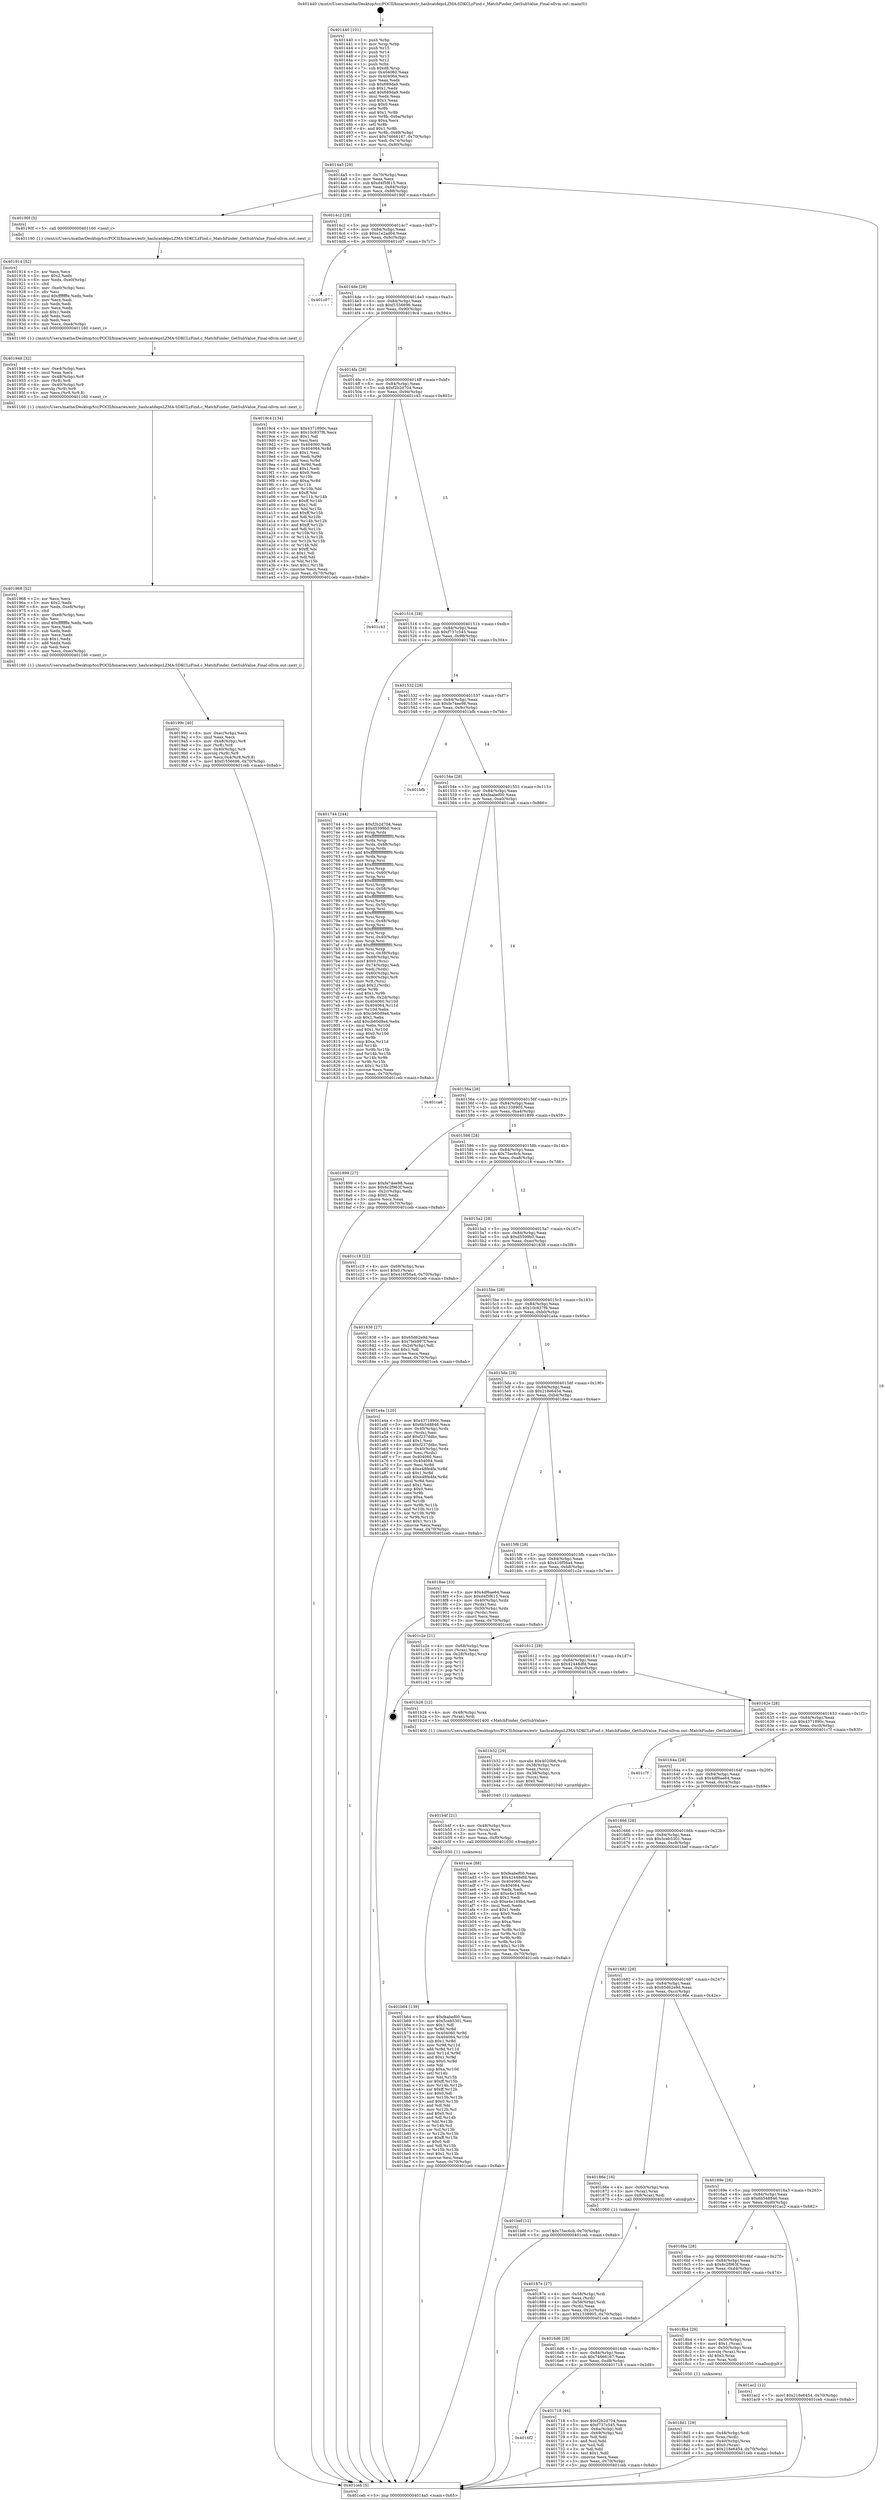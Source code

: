 digraph "0x401440" {
  label = "0x401440 (/mnt/c/Users/mathe/Desktop/tcc/POCII/binaries/extr_hashcatdepsLZMA-SDKCLzFind.c_MatchFinder_GetSubValue_Final-ollvm.out::main(0))"
  labelloc = "t"
  node[shape=record]

  Entry [label="",width=0.3,height=0.3,shape=circle,fillcolor=black,style=filled]
  "0x4014a5" [label="{
     0x4014a5 [29]\l
     | [instrs]\l
     &nbsp;&nbsp;0x4014a5 \<+3\>: mov -0x70(%rbp),%eax\l
     &nbsp;&nbsp;0x4014a8 \<+2\>: mov %eax,%ecx\l
     &nbsp;&nbsp;0x4014aa \<+6\>: sub $0xd4f5f615,%ecx\l
     &nbsp;&nbsp;0x4014b0 \<+6\>: mov %eax,-0x84(%rbp)\l
     &nbsp;&nbsp;0x4014b6 \<+6\>: mov %ecx,-0x88(%rbp)\l
     &nbsp;&nbsp;0x4014bc \<+6\>: je 000000000040190f \<main+0x4cf\>\l
  }"]
  "0x40190f" [label="{
     0x40190f [5]\l
     | [instrs]\l
     &nbsp;&nbsp;0x40190f \<+5\>: call 0000000000401160 \<next_i\>\l
     | [calls]\l
     &nbsp;&nbsp;0x401160 \{1\} (/mnt/c/Users/mathe/Desktop/tcc/POCII/binaries/extr_hashcatdepsLZMA-SDKCLzFind.c_MatchFinder_GetSubValue_Final-ollvm.out::next_i)\l
  }"]
  "0x4014c2" [label="{
     0x4014c2 [28]\l
     | [instrs]\l
     &nbsp;&nbsp;0x4014c2 \<+5\>: jmp 00000000004014c7 \<main+0x87\>\l
     &nbsp;&nbsp;0x4014c7 \<+6\>: mov -0x84(%rbp),%eax\l
     &nbsp;&nbsp;0x4014cd \<+5\>: sub $0xe1e2ad04,%eax\l
     &nbsp;&nbsp;0x4014d2 \<+6\>: mov %eax,-0x8c(%rbp)\l
     &nbsp;&nbsp;0x4014d8 \<+6\>: je 0000000000401c07 \<main+0x7c7\>\l
  }"]
  Exit [label="",width=0.3,height=0.3,shape=circle,fillcolor=black,style=filled,peripheries=2]
  "0x401c07" [label="{
     0x401c07\l
  }", style=dashed]
  "0x4014de" [label="{
     0x4014de [28]\l
     | [instrs]\l
     &nbsp;&nbsp;0x4014de \<+5\>: jmp 00000000004014e3 \<main+0xa3\>\l
     &nbsp;&nbsp;0x4014e3 \<+6\>: mov -0x84(%rbp),%eax\l
     &nbsp;&nbsp;0x4014e9 \<+5\>: sub $0xf1556696,%eax\l
     &nbsp;&nbsp;0x4014ee \<+6\>: mov %eax,-0x90(%rbp)\l
     &nbsp;&nbsp;0x4014f4 \<+6\>: je 00000000004019c4 \<main+0x584\>\l
  }"]
  "0x401b64" [label="{
     0x401b64 [139]\l
     | [instrs]\l
     &nbsp;&nbsp;0x401b64 \<+5\>: mov $0xfeabef00,%eax\l
     &nbsp;&nbsp;0x401b69 \<+5\>: mov $0x5ceb5301,%esi\l
     &nbsp;&nbsp;0x401b6e \<+2\>: mov $0x1,%dl\l
     &nbsp;&nbsp;0x401b70 \<+3\>: xor %r8d,%r8d\l
     &nbsp;&nbsp;0x401b73 \<+8\>: mov 0x404060,%r9d\l
     &nbsp;&nbsp;0x401b7b \<+8\>: mov 0x404064,%r10d\l
     &nbsp;&nbsp;0x401b83 \<+4\>: sub $0x1,%r8d\l
     &nbsp;&nbsp;0x401b87 \<+3\>: mov %r9d,%r11d\l
     &nbsp;&nbsp;0x401b8a \<+3\>: add %r8d,%r11d\l
     &nbsp;&nbsp;0x401b8d \<+4\>: imul %r11d,%r9d\l
     &nbsp;&nbsp;0x401b91 \<+4\>: and $0x1,%r9d\l
     &nbsp;&nbsp;0x401b95 \<+4\>: cmp $0x0,%r9d\l
     &nbsp;&nbsp;0x401b99 \<+3\>: sete %bl\l
     &nbsp;&nbsp;0x401b9c \<+4\>: cmp $0xa,%r10d\l
     &nbsp;&nbsp;0x401ba0 \<+4\>: setl %r14b\l
     &nbsp;&nbsp;0x401ba4 \<+3\>: mov %bl,%r15b\l
     &nbsp;&nbsp;0x401ba7 \<+4\>: xor $0xff,%r15b\l
     &nbsp;&nbsp;0x401bab \<+3\>: mov %r14b,%r12b\l
     &nbsp;&nbsp;0x401bae \<+4\>: xor $0xff,%r12b\l
     &nbsp;&nbsp;0x401bb2 \<+3\>: xor $0x0,%dl\l
     &nbsp;&nbsp;0x401bb5 \<+3\>: mov %r15b,%r13b\l
     &nbsp;&nbsp;0x401bb8 \<+4\>: and $0x0,%r13b\l
     &nbsp;&nbsp;0x401bbc \<+2\>: and %dl,%bl\l
     &nbsp;&nbsp;0x401bbe \<+3\>: mov %r12b,%cl\l
     &nbsp;&nbsp;0x401bc1 \<+3\>: and $0x0,%cl\l
     &nbsp;&nbsp;0x401bc4 \<+3\>: and %dl,%r14b\l
     &nbsp;&nbsp;0x401bc7 \<+3\>: or %bl,%r13b\l
     &nbsp;&nbsp;0x401bca \<+3\>: or %r14b,%cl\l
     &nbsp;&nbsp;0x401bcd \<+3\>: xor %cl,%r13b\l
     &nbsp;&nbsp;0x401bd0 \<+3\>: or %r12b,%r15b\l
     &nbsp;&nbsp;0x401bd3 \<+4\>: xor $0xff,%r15b\l
     &nbsp;&nbsp;0x401bd7 \<+3\>: or $0x0,%dl\l
     &nbsp;&nbsp;0x401bda \<+3\>: and %dl,%r15b\l
     &nbsp;&nbsp;0x401bdd \<+3\>: or %r15b,%r13b\l
     &nbsp;&nbsp;0x401be0 \<+4\>: test $0x1,%r13b\l
     &nbsp;&nbsp;0x401be4 \<+3\>: cmovne %esi,%eax\l
     &nbsp;&nbsp;0x401be7 \<+3\>: mov %eax,-0x70(%rbp)\l
     &nbsp;&nbsp;0x401bea \<+5\>: jmp 0000000000401ceb \<main+0x8ab\>\l
  }"]
  "0x4019c4" [label="{
     0x4019c4 [134]\l
     | [instrs]\l
     &nbsp;&nbsp;0x4019c4 \<+5\>: mov $0x4371890c,%eax\l
     &nbsp;&nbsp;0x4019c9 \<+5\>: mov $0x10c837f6,%ecx\l
     &nbsp;&nbsp;0x4019ce \<+2\>: mov $0x1,%dl\l
     &nbsp;&nbsp;0x4019d0 \<+2\>: xor %esi,%esi\l
     &nbsp;&nbsp;0x4019d2 \<+7\>: mov 0x404060,%edi\l
     &nbsp;&nbsp;0x4019d9 \<+8\>: mov 0x404064,%r8d\l
     &nbsp;&nbsp;0x4019e1 \<+3\>: sub $0x1,%esi\l
     &nbsp;&nbsp;0x4019e4 \<+3\>: mov %edi,%r9d\l
     &nbsp;&nbsp;0x4019e7 \<+3\>: add %esi,%r9d\l
     &nbsp;&nbsp;0x4019ea \<+4\>: imul %r9d,%edi\l
     &nbsp;&nbsp;0x4019ee \<+3\>: and $0x1,%edi\l
     &nbsp;&nbsp;0x4019f1 \<+3\>: cmp $0x0,%edi\l
     &nbsp;&nbsp;0x4019f4 \<+4\>: sete %r10b\l
     &nbsp;&nbsp;0x4019f8 \<+4\>: cmp $0xa,%r8d\l
     &nbsp;&nbsp;0x4019fc \<+4\>: setl %r11b\l
     &nbsp;&nbsp;0x401a00 \<+3\>: mov %r10b,%bl\l
     &nbsp;&nbsp;0x401a03 \<+3\>: xor $0xff,%bl\l
     &nbsp;&nbsp;0x401a06 \<+3\>: mov %r11b,%r14b\l
     &nbsp;&nbsp;0x401a09 \<+4\>: xor $0xff,%r14b\l
     &nbsp;&nbsp;0x401a0d \<+3\>: xor $0x1,%dl\l
     &nbsp;&nbsp;0x401a10 \<+3\>: mov %bl,%r15b\l
     &nbsp;&nbsp;0x401a13 \<+4\>: and $0xff,%r15b\l
     &nbsp;&nbsp;0x401a17 \<+3\>: and %dl,%r10b\l
     &nbsp;&nbsp;0x401a1a \<+3\>: mov %r14b,%r12b\l
     &nbsp;&nbsp;0x401a1d \<+4\>: and $0xff,%r12b\l
     &nbsp;&nbsp;0x401a21 \<+3\>: and %dl,%r11b\l
     &nbsp;&nbsp;0x401a24 \<+3\>: or %r10b,%r15b\l
     &nbsp;&nbsp;0x401a27 \<+3\>: or %r11b,%r12b\l
     &nbsp;&nbsp;0x401a2a \<+3\>: xor %r12b,%r15b\l
     &nbsp;&nbsp;0x401a2d \<+3\>: or %r14b,%bl\l
     &nbsp;&nbsp;0x401a30 \<+3\>: xor $0xff,%bl\l
     &nbsp;&nbsp;0x401a33 \<+3\>: or $0x1,%dl\l
     &nbsp;&nbsp;0x401a36 \<+2\>: and %dl,%bl\l
     &nbsp;&nbsp;0x401a38 \<+3\>: or %bl,%r15b\l
     &nbsp;&nbsp;0x401a3b \<+4\>: test $0x1,%r15b\l
     &nbsp;&nbsp;0x401a3f \<+3\>: cmovne %ecx,%eax\l
     &nbsp;&nbsp;0x401a42 \<+3\>: mov %eax,-0x70(%rbp)\l
     &nbsp;&nbsp;0x401a45 \<+5\>: jmp 0000000000401ceb \<main+0x8ab\>\l
  }"]
  "0x4014fa" [label="{
     0x4014fa [28]\l
     | [instrs]\l
     &nbsp;&nbsp;0x4014fa \<+5\>: jmp 00000000004014ff \<main+0xbf\>\l
     &nbsp;&nbsp;0x4014ff \<+6\>: mov -0x84(%rbp),%eax\l
     &nbsp;&nbsp;0x401505 \<+5\>: sub $0xf2b2d704,%eax\l
     &nbsp;&nbsp;0x40150a \<+6\>: mov %eax,-0x94(%rbp)\l
     &nbsp;&nbsp;0x401510 \<+6\>: je 0000000000401c43 \<main+0x803\>\l
  }"]
  "0x401b4f" [label="{
     0x401b4f [21]\l
     | [instrs]\l
     &nbsp;&nbsp;0x401b4f \<+4\>: mov -0x48(%rbp),%rcx\l
     &nbsp;&nbsp;0x401b53 \<+3\>: mov (%rcx),%rcx\l
     &nbsp;&nbsp;0x401b56 \<+3\>: mov %rcx,%rdi\l
     &nbsp;&nbsp;0x401b59 \<+6\>: mov %eax,-0xf0(%rbp)\l
     &nbsp;&nbsp;0x401b5f \<+5\>: call 0000000000401030 \<free@plt\>\l
     | [calls]\l
     &nbsp;&nbsp;0x401030 \{1\} (unknown)\l
  }"]
  "0x401c43" [label="{
     0x401c43\l
  }", style=dashed]
  "0x401516" [label="{
     0x401516 [28]\l
     | [instrs]\l
     &nbsp;&nbsp;0x401516 \<+5\>: jmp 000000000040151b \<main+0xdb\>\l
     &nbsp;&nbsp;0x40151b \<+6\>: mov -0x84(%rbp),%eax\l
     &nbsp;&nbsp;0x401521 \<+5\>: sub $0xf737c545,%eax\l
     &nbsp;&nbsp;0x401526 \<+6\>: mov %eax,-0x98(%rbp)\l
     &nbsp;&nbsp;0x40152c \<+6\>: je 0000000000401744 \<main+0x304\>\l
  }"]
  "0x401b32" [label="{
     0x401b32 [29]\l
     | [instrs]\l
     &nbsp;&nbsp;0x401b32 \<+10\>: movabs $0x4020b6,%rdi\l
     &nbsp;&nbsp;0x401b3c \<+4\>: mov -0x38(%rbp),%rcx\l
     &nbsp;&nbsp;0x401b40 \<+2\>: mov %eax,(%rcx)\l
     &nbsp;&nbsp;0x401b42 \<+4\>: mov -0x38(%rbp),%rcx\l
     &nbsp;&nbsp;0x401b46 \<+2\>: mov (%rcx),%esi\l
     &nbsp;&nbsp;0x401b48 \<+2\>: mov $0x0,%al\l
     &nbsp;&nbsp;0x401b4a \<+5\>: call 0000000000401040 \<printf@plt\>\l
     | [calls]\l
     &nbsp;&nbsp;0x401040 \{1\} (unknown)\l
  }"]
  "0x401744" [label="{
     0x401744 [244]\l
     | [instrs]\l
     &nbsp;&nbsp;0x401744 \<+5\>: mov $0xf2b2d704,%eax\l
     &nbsp;&nbsp;0x401749 \<+5\>: mov $0xd5599b0,%ecx\l
     &nbsp;&nbsp;0x40174e \<+3\>: mov %rsp,%rdx\l
     &nbsp;&nbsp;0x401751 \<+4\>: add $0xfffffffffffffff0,%rdx\l
     &nbsp;&nbsp;0x401755 \<+3\>: mov %rdx,%rsp\l
     &nbsp;&nbsp;0x401758 \<+4\>: mov %rdx,-0x68(%rbp)\l
     &nbsp;&nbsp;0x40175c \<+3\>: mov %rsp,%rdx\l
     &nbsp;&nbsp;0x40175f \<+4\>: add $0xfffffffffffffff0,%rdx\l
     &nbsp;&nbsp;0x401763 \<+3\>: mov %rdx,%rsp\l
     &nbsp;&nbsp;0x401766 \<+3\>: mov %rsp,%rsi\l
     &nbsp;&nbsp;0x401769 \<+4\>: add $0xfffffffffffffff0,%rsi\l
     &nbsp;&nbsp;0x40176d \<+3\>: mov %rsi,%rsp\l
     &nbsp;&nbsp;0x401770 \<+4\>: mov %rsi,-0x60(%rbp)\l
     &nbsp;&nbsp;0x401774 \<+3\>: mov %rsp,%rsi\l
     &nbsp;&nbsp;0x401777 \<+4\>: add $0xfffffffffffffff0,%rsi\l
     &nbsp;&nbsp;0x40177b \<+3\>: mov %rsi,%rsp\l
     &nbsp;&nbsp;0x40177e \<+4\>: mov %rsi,-0x58(%rbp)\l
     &nbsp;&nbsp;0x401782 \<+3\>: mov %rsp,%rsi\l
     &nbsp;&nbsp;0x401785 \<+4\>: add $0xfffffffffffffff0,%rsi\l
     &nbsp;&nbsp;0x401789 \<+3\>: mov %rsi,%rsp\l
     &nbsp;&nbsp;0x40178c \<+4\>: mov %rsi,-0x50(%rbp)\l
     &nbsp;&nbsp;0x401790 \<+3\>: mov %rsp,%rsi\l
     &nbsp;&nbsp;0x401793 \<+4\>: add $0xfffffffffffffff0,%rsi\l
     &nbsp;&nbsp;0x401797 \<+3\>: mov %rsi,%rsp\l
     &nbsp;&nbsp;0x40179a \<+4\>: mov %rsi,-0x48(%rbp)\l
     &nbsp;&nbsp;0x40179e \<+3\>: mov %rsp,%rsi\l
     &nbsp;&nbsp;0x4017a1 \<+4\>: add $0xfffffffffffffff0,%rsi\l
     &nbsp;&nbsp;0x4017a5 \<+3\>: mov %rsi,%rsp\l
     &nbsp;&nbsp;0x4017a8 \<+4\>: mov %rsi,-0x40(%rbp)\l
     &nbsp;&nbsp;0x4017ac \<+3\>: mov %rsp,%rsi\l
     &nbsp;&nbsp;0x4017af \<+4\>: add $0xfffffffffffffff0,%rsi\l
     &nbsp;&nbsp;0x4017b3 \<+3\>: mov %rsi,%rsp\l
     &nbsp;&nbsp;0x4017b6 \<+4\>: mov %rsi,-0x38(%rbp)\l
     &nbsp;&nbsp;0x4017ba \<+4\>: mov -0x68(%rbp),%rsi\l
     &nbsp;&nbsp;0x4017be \<+6\>: movl $0x0,(%rsi)\l
     &nbsp;&nbsp;0x4017c4 \<+3\>: mov -0x74(%rbp),%edi\l
     &nbsp;&nbsp;0x4017c7 \<+2\>: mov %edi,(%rdx)\l
     &nbsp;&nbsp;0x4017c9 \<+4\>: mov -0x60(%rbp),%rsi\l
     &nbsp;&nbsp;0x4017cd \<+4\>: mov -0x80(%rbp),%r8\l
     &nbsp;&nbsp;0x4017d1 \<+3\>: mov %r8,(%rsi)\l
     &nbsp;&nbsp;0x4017d4 \<+3\>: cmpl $0x2,(%rdx)\l
     &nbsp;&nbsp;0x4017d7 \<+4\>: setne %r9b\l
     &nbsp;&nbsp;0x4017db \<+4\>: and $0x1,%r9b\l
     &nbsp;&nbsp;0x4017df \<+4\>: mov %r9b,-0x2d(%rbp)\l
     &nbsp;&nbsp;0x4017e3 \<+8\>: mov 0x404060,%r10d\l
     &nbsp;&nbsp;0x4017eb \<+8\>: mov 0x404064,%r11d\l
     &nbsp;&nbsp;0x4017f3 \<+3\>: mov %r10d,%ebx\l
     &nbsp;&nbsp;0x4017f6 \<+6\>: sub $0xcb60d9a4,%ebx\l
     &nbsp;&nbsp;0x4017fc \<+3\>: sub $0x1,%ebx\l
     &nbsp;&nbsp;0x4017ff \<+6\>: add $0xcb60d9a4,%ebx\l
     &nbsp;&nbsp;0x401805 \<+4\>: imul %ebx,%r10d\l
     &nbsp;&nbsp;0x401809 \<+4\>: and $0x1,%r10d\l
     &nbsp;&nbsp;0x40180d \<+4\>: cmp $0x0,%r10d\l
     &nbsp;&nbsp;0x401811 \<+4\>: sete %r9b\l
     &nbsp;&nbsp;0x401815 \<+4\>: cmp $0xa,%r11d\l
     &nbsp;&nbsp;0x401819 \<+4\>: setl %r14b\l
     &nbsp;&nbsp;0x40181d \<+3\>: mov %r9b,%r15b\l
     &nbsp;&nbsp;0x401820 \<+3\>: and %r14b,%r15b\l
     &nbsp;&nbsp;0x401823 \<+3\>: xor %r14b,%r9b\l
     &nbsp;&nbsp;0x401826 \<+3\>: or %r9b,%r15b\l
     &nbsp;&nbsp;0x401829 \<+4\>: test $0x1,%r15b\l
     &nbsp;&nbsp;0x40182d \<+3\>: cmovne %ecx,%eax\l
     &nbsp;&nbsp;0x401830 \<+3\>: mov %eax,-0x70(%rbp)\l
     &nbsp;&nbsp;0x401833 \<+5\>: jmp 0000000000401ceb \<main+0x8ab\>\l
  }"]
  "0x401532" [label="{
     0x401532 [28]\l
     | [instrs]\l
     &nbsp;&nbsp;0x401532 \<+5\>: jmp 0000000000401537 \<main+0xf7\>\l
     &nbsp;&nbsp;0x401537 \<+6\>: mov -0x84(%rbp),%eax\l
     &nbsp;&nbsp;0x40153d \<+5\>: sub $0xfe74ee98,%eax\l
     &nbsp;&nbsp;0x401542 \<+6\>: mov %eax,-0x9c(%rbp)\l
     &nbsp;&nbsp;0x401548 \<+6\>: je 0000000000401bfb \<main+0x7bb\>\l
  }"]
  "0x40199c" [label="{
     0x40199c [40]\l
     | [instrs]\l
     &nbsp;&nbsp;0x40199c \<+6\>: mov -0xec(%rbp),%ecx\l
     &nbsp;&nbsp;0x4019a2 \<+3\>: imul %eax,%ecx\l
     &nbsp;&nbsp;0x4019a5 \<+4\>: mov -0x48(%rbp),%r8\l
     &nbsp;&nbsp;0x4019a9 \<+3\>: mov (%r8),%r8\l
     &nbsp;&nbsp;0x4019ac \<+4\>: mov -0x40(%rbp),%r9\l
     &nbsp;&nbsp;0x4019b0 \<+3\>: movslq (%r9),%r9\l
     &nbsp;&nbsp;0x4019b3 \<+5\>: mov %ecx,0x4(%r8,%r9,8)\l
     &nbsp;&nbsp;0x4019b8 \<+7\>: movl $0xf1556696,-0x70(%rbp)\l
     &nbsp;&nbsp;0x4019bf \<+5\>: jmp 0000000000401ceb \<main+0x8ab\>\l
  }"]
  "0x401bfb" [label="{
     0x401bfb\l
  }", style=dashed]
  "0x40154e" [label="{
     0x40154e [28]\l
     | [instrs]\l
     &nbsp;&nbsp;0x40154e \<+5\>: jmp 0000000000401553 \<main+0x113\>\l
     &nbsp;&nbsp;0x401553 \<+6\>: mov -0x84(%rbp),%eax\l
     &nbsp;&nbsp;0x401559 \<+5\>: sub $0xfeabef00,%eax\l
     &nbsp;&nbsp;0x40155e \<+6\>: mov %eax,-0xa0(%rbp)\l
     &nbsp;&nbsp;0x401564 \<+6\>: je 0000000000401ca6 \<main+0x866\>\l
  }"]
  "0x401968" [label="{
     0x401968 [52]\l
     | [instrs]\l
     &nbsp;&nbsp;0x401968 \<+2\>: xor %ecx,%ecx\l
     &nbsp;&nbsp;0x40196a \<+5\>: mov $0x2,%edx\l
     &nbsp;&nbsp;0x40196f \<+6\>: mov %edx,-0xe8(%rbp)\l
     &nbsp;&nbsp;0x401975 \<+1\>: cltd\l
     &nbsp;&nbsp;0x401976 \<+6\>: mov -0xe8(%rbp),%esi\l
     &nbsp;&nbsp;0x40197c \<+2\>: idiv %esi\l
     &nbsp;&nbsp;0x40197e \<+6\>: imul $0xfffffffe,%edx,%edx\l
     &nbsp;&nbsp;0x401984 \<+2\>: mov %ecx,%edi\l
     &nbsp;&nbsp;0x401986 \<+2\>: sub %edx,%edi\l
     &nbsp;&nbsp;0x401988 \<+2\>: mov %ecx,%edx\l
     &nbsp;&nbsp;0x40198a \<+3\>: sub $0x1,%edx\l
     &nbsp;&nbsp;0x40198d \<+2\>: add %edx,%edi\l
     &nbsp;&nbsp;0x40198f \<+2\>: sub %edi,%ecx\l
     &nbsp;&nbsp;0x401991 \<+6\>: mov %ecx,-0xec(%rbp)\l
     &nbsp;&nbsp;0x401997 \<+5\>: call 0000000000401160 \<next_i\>\l
     | [calls]\l
     &nbsp;&nbsp;0x401160 \{1\} (/mnt/c/Users/mathe/Desktop/tcc/POCII/binaries/extr_hashcatdepsLZMA-SDKCLzFind.c_MatchFinder_GetSubValue_Final-ollvm.out::next_i)\l
  }"]
  "0x401ca6" [label="{
     0x401ca6\l
  }", style=dashed]
  "0x40156a" [label="{
     0x40156a [28]\l
     | [instrs]\l
     &nbsp;&nbsp;0x40156a \<+5\>: jmp 000000000040156f \<main+0x12f\>\l
     &nbsp;&nbsp;0x40156f \<+6\>: mov -0x84(%rbp),%eax\l
     &nbsp;&nbsp;0x401575 \<+5\>: sub $0x1338905,%eax\l
     &nbsp;&nbsp;0x40157a \<+6\>: mov %eax,-0xa4(%rbp)\l
     &nbsp;&nbsp;0x401580 \<+6\>: je 0000000000401899 \<main+0x459\>\l
  }"]
  "0x401948" [label="{
     0x401948 [32]\l
     | [instrs]\l
     &nbsp;&nbsp;0x401948 \<+6\>: mov -0xe4(%rbp),%ecx\l
     &nbsp;&nbsp;0x40194e \<+3\>: imul %eax,%ecx\l
     &nbsp;&nbsp;0x401951 \<+4\>: mov -0x48(%rbp),%r8\l
     &nbsp;&nbsp;0x401955 \<+3\>: mov (%r8),%r8\l
     &nbsp;&nbsp;0x401958 \<+4\>: mov -0x40(%rbp),%r9\l
     &nbsp;&nbsp;0x40195c \<+3\>: movslq (%r9),%r9\l
     &nbsp;&nbsp;0x40195f \<+4\>: mov %ecx,(%r8,%r9,8)\l
     &nbsp;&nbsp;0x401963 \<+5\>: call 0000000000401160 \<next_i\>\l
     | [calls]\l
     &nbsp;&nbsp;0x401160 \{1\} (/mnt/c/Users/mathe/Desktop/tcc/POCII/binaries/extr_hashcatdepsLZMA-SDKCLzFind.c_MatchFinder_GetSubValue_Final-ollvm.out::next_i)\l
  }"]
  "0x401899" [label="{
     0x401899 [27]\l
     | [instrs]\l
     &nbsp;&nbsp;0x401899 \<+5\>: mov $0xfe74ee98,%eax\l
     &nbsp;&nbsp;0x40189e \<+5\>: mov $0x6c2f963f,%ecx\l
     &nbsp;&nbsp;0x4018a3 \<+3\>: mov -0x2c(%rbp),%edx\l
     &nbsp;&nbsp;0x4018a6 \<+3\>: cmp $0x0,%edx\l
     &nbsp;&nbsp;0x4018a9 \<+3\>: cmove %ecx,%eax\l
     &nbsp;&nbsp;0x4018ac \<+3\>: mov %eax,-0x70(%rbp)\l
     &nbsp;&nbsp;0x4018af \<+5\>: jmp 0000000000401ceb \<main+0x8ab\>\l
  }"]
  "0x401586" [label="{
     0x401586 [28]\l
     | [instrs]\l
     &nbsp;&nbsp;0x401586 \<+5\>: jmp 000000000040158b \<main+0x14b\>\l
     &nbsp;&nbsp;0x40158b \<+6\>: mov -0x84(%rbp),%eax\l
     &nbsp;&nbsp;0x401591 \<+5\>: sub $0x75ec6cb,%eax\l
     &nbsp;&nbsp;0x401596 \<+6\>: mov %eax,-0xa8(%rbp)\l
     &nbsp;&nbsp;0x40159c \<+6\>: je 0000000000401c18 \<main+0x7d8\>\l
  }"]
  "0x401914" [label="{
     0x401914 [52]\l
     | [instrs]\l
     &nbsp;&nbsp;0x401914 \<+2\>: xor %ecx,%ecx\l
     &nbsp;&nbsp;0x401916 \<+5\>: mov $0x2,%edx\l
     &nbsp;&nbsp;0x40191b \<+6\>: mov %edx,-0xe0(%rbp)\l
     &nbsp;&nbsp;0x401921 \<+1\>: cltd\l
     &nbsp;&nbsp;0x401922 \<+6\>: mov -0xe0(%rbp),%esi\l
     &nbsp;&nbsp;0x401928 \<+2\>: idiv %esi\l
     &nbsp;&nbsp;0x40192a \<+6\>: imul $0xfffffffe,%edx,%edx\l
     &nbsp;&nbsp;0x401930 \<+2\>: mov %ecx,%edi\l
     &nbsp;&nbsp;0x401932 \<+2\>: sub %edx,%edi\l
     &nbsp;&nbsp;0x401934 \<+2\>: mov %ecx,%edx\l
     &nbsp;&nbsp;0x401936 \<+3\>: sub $0x1,%edx\l
     &nbsp;&nbsp;0x401939 \<+2\>: add %edx,%edi\l
     &nbsp;&nbsp;0x40193b \<+2\>: sub %edi,%ecx\l
     &nbsp;&nbsp;0x40193d \<+6\>: mov %ecx,-0xe4(%rbp)\l
     &nbsp;&nbsp;0x401943 \<+5\>: call 0000000000401160 \<next_i\>\l
     | [calls]\l
     &nbsp;&nbsp;0x401160 \{1\} (/mnt/c/Users/mathe/Desktop/tcc/POCII/binaries/extr_hashcatdepsLZMA-SDKCLzFind.c_MatchFinder_GetSubValue_Final-ollvm.out::next_i)\l
  }"]
  "0x401c18" [label="{
     0x401c18 [22]\l
     | [instrs]\l
     &nbsp;&nbsp;0x401c18 \<+4\>: mov -0x68(%rbp),%rax\l
     &nbsp;&nbsp;0x401c1c \<+6\>: movl $0x0,(%rax)\l
     &nbsp;&nbsp;0x401c22 \<+7\>: movl $0x416f56a4,-0x70(%rbp)\l
     &nbsp;&nbsp;0x401c29 \<+5\>: jmp 0000000000401ceb \<main+0x8ab\>\l
  }"]
  "0x4015a2" [label="{
     0x4015a2 [28]\l
     | [instrs]\l
     &nbsp;&nbsp;0x4015a2 \<+5\>: jmp 00000000004015a7 \<main+0x167\>\l
     &nbsp;&nbsp;0x4015a7 \<+6\>: mov -0x84(%rbp),%eax\l
     &nbsp;&nbsp;0x4015ad \<+5\>: sub $0xd5599b0,%eax\l
     &nbsp;&nbsp;0x4015b2 \<+6\>: mov %eax,-0xac(%rbp)\l
     &nbsp;&nbsp;0x4015b8 \<+6\>: je 0000000000401838 \<main+0x3f8\>\l
  }"]
  "0x4018d1" [label="{
     0x4018d1 [29]\l
     | [instrs]\l
     &nbsp;&nbsp;0x4018d1 \<+4\>: mov -0x48(%rbp),%rdi\l
     &nbsp;&nbsp;0x4018d5 \<+3\>: mov %rax,(%rdi)\l
     &nbsp;&nbsp;0x4018d8 \<+4\>: mov -0x40(%rbp),%rax\l
     &nbsp;&nbsp;0x4018dc \<+6\>: movl $0x0,(%rax)\l
     &nbsp;&nbsp;0x4018e2 \<+7\>: movl $0x218e6454,-0x70(%rbp)\l
     &nbsp;&nbsp;0x4018e9 \<+5\>: jmp 0000000000401ceb \<main+0x8ab\>\l
  }"]
  "0x401838" [label="{
     0x401838 [27]\l
     | [instrs]\l
     &nbsp;&nbsp;0x401838 \<+5\>: mov $0x65d62e9d,%eax\l
     &nbsp;&nbsp;0x40183d \<+5\>: mov $0x7feb997f,%ecx\l
     &nbsp;&nbsp;0x401842 \<+3\>: mov -0x2d(%rbp),%dl\l
     &nbsp;&nbsp;0x401845 \<+3\>: test $0x1,%dl\l
     &nbsp;&nbsp;0x401848 \<+3\>: cmovne %ecx,%eax\l
     &nbsp;&nbsp;0x40184b \<+3\>: mov %eax,-0x70(%rbp)\l
     &nbsp;&nbsp;0x40184e \<+5\>: jmp 0000000000401ceb \<main+0x8ab\>\l
  }"]
  "0x4015be" [label="{
     0x4015be [28]\l
     | [instrs]\l
     &nbsp;&nbsp;0x4015be \<+5\>: jmp 00000000004015c3 \<main+0x183\>\l
     &nbsp;&nbsp;0x4015c3 \<+6\>: mov -0x84(%rbp),%eax\l
     &nbsp;&nbsp;0x4015c9 \<+5\>: sub $0x10c837f6,%eax\l
     &nbsp;&nbsp;0x4015ce \<+6\>: mov %eax,-0xb0(%rbp)\l
     &nbsp;&nbsp;0x4015d4 \<+6\>: je 0000000000401a4a \<main+0x60a\>\l
  }"]
  "0x40187e" [label="{
     0x40187e [27]\l
     | [instrs]\l
     &nbsp;&nbsp;0x40187e \<+4\>: mov -0x58(%rbp),%rdi\l
     &nbsp;&nbsp;0x401882 \<+2\>: mov %eax,(%rdi)\l
     &nbsp;&nbsp;0x401884 \<+4\>: mov -0x58(%rbp),%rdi\l
     &nbsp;&nbsp;0x401888 \<+2\>: mov (%rdi),%eax\l
     &nbsp;&nbsp;0x40188a \<+3\>: mov %eax,-0x2c(%rbp)\l
     &nbsp;&nbsp;0x40188d \<+7\>: movl $0x1338905,-0x70(%rbp)\l
     &nbsp;&nbsp;0x401894 \<+5\>: jmp 0000000000401ceb \<main+0x8ab\>\l
  }"]
  "0x401a4a" [label="{
     0x401a4a [120]\l
     | [instrs]\l
     &nbsp;&nbsp;0x401a4a \<+5\>: mov $0x4371890c,%eax\l
     &nbsp;&nbsp;0x401a4f \<+5\>: mov $0x6b548846,%ecx\l
     &nbsp;&nbsp;0x401a54 \<+4\>: mov -0x40(%rbp),%rdx\l
     &nbsp;&nbsp;0x401a58 \<+2\>: mov (%rdx),%esi\l
     &nbsp;&nbsp;0x401a5a \<+6\>: add $0xf237ddbc,%esi\l
     &nbsp;&nbsp;0x401a60 \<+3\>: add $0x1,%esi\l
     &nbsp;&nbsp;0x401a63 \<+6\>: sub $0xf237ddbc,%esi\l
     &nbsp;&nbsp;0x401a69 \<+4\>: mov -0x40(%rbp),%rdx\l
     &nbsp;&nbsp;0x401a6d \<+2\>: mov %esi,(%rdx)\l
     &nbsp;&nbsp;0x401a6f \<+7\>: mov 0x404060,%esi\l
     &nbsp;&nbsp;0x401a76 \<+7\>: mov 0x404064,%edi\l
     &nbsp;&nbsp;0x401a7d \<+3\>: mov %esi,%r8d\l
     &nbsp;&nbsp;0x401a80 \<+7\>: sub $0xe48fe4fa,%r8d\l
     &nbsp;&nbsp;0x401a87 \<+4\>: sub $0x1,%r8d\l
     &nbsp;&nbsp;0x401a8b \<+7\>: add $0xe48fe4fa,%r8d\l
     &nbsp;&nbsp;0x401a92 \<+4\>: imul %r8d,%esi\l
     &nbsp;&nbsp;0x401a96 \<+3\>: and $0x1,%esi\l
     &nbsp;&nbsp;0x401a99 \<+3\>: cmp $0x0,%esi\l
     &nbsp;&nbsp;0x401a9c \<+4\>: sete %r9b\l
     &nbsp;&nbsp;0x401aa0 \<+3\>: cmp $0xa,%edi\l
     &nbsp;&nbsp;0x401aa3 \<+4\>: setl %r10b\l
     &nbsp;&nbsp;0x401aa7 \<+3\>: mov %r9b,%r11b\l
     &nbsp;&nbsp;0x401aaa \<+3\>: and %r10b,%r11b\l
     &nbsp;&nbsp;0x401aad \<+3\>: xor %r10b,%r9b\l
     &nbsp;&nbsp;0x401ab0 \<+3\>: or %r9b,%r11b\l
     &nbsp;&nbsp;0x401ab3 \<+4\>: test $0x1,%r11b\l
     &nbsp;&nbsp;0x401ab7 \<+3\>: cmovne %ecx,%eax\l
     &nbsp;&nbsp;0x401aba \<+3\>: mov %eax,-0x70(%rbp)\l
     &nbsp;&nbsp;0x401abd \<+5\>: jmp 0000000000401ceb \<main+0x8ab\>\l
  }"]
  "0x4015da" [label="{
     0x4015da [28]\l
     | [instrs]\l
     &nbsp;&nbsp;0x4015da \<+5\>: jmp 00000000004015df \<main+0x19f\>\l
     &nbsp;&nbsp;0x4015df \<+6\>: mov -0x84(%rbp),%eax\l
     &nbsp;&nbsp;0x4015e5 \<+5\>: sub $0x218e6454,%eax\l
     &nbsp;&nbsp;0x4015ea \<+6\>: mov %eax,-0xb4(%rbp)\l
     &nbsp;&nbsp;0x4015f0 \<+6\>: je 00000000004018ee \<main+0x4ae\>\l
  }"]
  "0x401440" [label="{
     0x401440 [101]\l
     | [instrs]\l
     &nbsp;&nbsp;0x401440 \<+1\>: push %rbp\l
     &nbsp;&nbsp;0x401441 \<+3\>: mov %rsp,%rbp\l
     &nbsp;&nbsp;0x401444 \<+2\>: push %r15\l
     &nbsp;&nbsp;0x401446 \<+2\>: push %r14\l
     &nbsp;&nbsp;0x401448 \<+2\>: push %r13\l
     &nbsp;&nbsp;0x40144a \<+2\>: push %r12\l
     &nbsp;&nbsp;0x40144c \<+1\>: push %rbx\l
     &nbsp;&nbsp;0x40144d \<+7\>: sub $0xd8,%rsp\l
     &nbsp;&nbsp;0x401454 \<+7\>: mov 0x404060,%eax\l
     &nbsp;&nbsp;0x40145b \<+7\>: mov 0x404064,%ecx\l
     &nbsp;&nbsp;0x401462 \<+2\>: mov %eax,%edx\l
     &nbsp;&nbsp;0x401464 \<+6\>: sub $0x689da9,%edx\l
     &nbsp;&nbsp;0x40146a \<+3\>: sub $0x1,%edx\l
     &nbsp;&nbsp;0x40146d \<+6\>: add $0x689da9,%edx\l
     &nbsp;&nbsp;0x401473 \<+3\>: imul %edx,%eax\l
     &nbsp;&nbsp;0x401476 \<+3\>: and $0x1,%eax\l
     &nbsp;&nbsp;0x401479 \<+3\>: cmp $0x0,%eax\l
     &nbsp;&nbsp;0x40147c \<+4\>: sete %r8b\l
     &nbsp;&nbsp;0x401480 \<+4\>: and $0x1,%r8b\l
     &nbsp;&nbsp;0x401484 \<+4\>: mov %r8b,-0x6a(%rbp)\l
     &nbsp;&nbsp;0x401488 \<+3\>: cmp $0xa,%ecx\l
     &nbsp;&nbsp;0x40148b \<+4\>: setl %r8b\l
     &nbsp;&nbsp;0x40148f \<+4\>: and $0x1,%r8b\l
     &nbsp;&nbsp;0x401493 \<+4\>: mov %r8b,-0x69(%rbp)\l
     &nbsp;&nbsp;0x401497 \<+7\>: movl $0x74666167,-0x70(%rbp)\l
     &nbsp;&nbsp;0x40149e \<+3\>: mov %edi,-0x74(%rbp)\l
     &nbsp;&nbsp;0x4014a1 \<+4\>: mov %rsi,-0x80(%rbp)\l
  }"]
  "0x4018ee" [label="{
     0x4018ee [33]\l
     | [instrs]\l
     &nbsp;&nbsp;0x4018ee \<+5\>: mov $0x4df6ae64,%eax\l
     &nbsp;&nbsp;0x4018f3 \<+5\>: mov $0xd4f5f615,%ecx\l
     &nbsp;&nbsp;0x4018f8 \<+4\>: mov -0x40(%rbp),%rdx\l
     &nbsp;&nbsp;0x4018fc \<+2\>: mov (%rdx),%esi\l
     &nbsp;&nbsp;0x4018fe \<+4\>: mov -0x50(%rbp),%rdx\l
     &nbsp;&nbsp;0x401902 \<+2\>: cmp (%rdx),%esi\l
     &nbsp;&nbsp;0x401904 \<+3\>: cmovl %ecx,%eax\l
     &nbsp;&nbsp;0x401907 \<+3\>: mov %eax,-0x70(%rbp)\l
     &nbsp;&nbsp;0x40190a \<+5\>: jmp 0000000000401ceb \<main+0x8ab\>\l
  }"]
  "0x4015f6" [label="{
     0x4015f6 [28]\l
     | [instrs]\l
     &nbsp;&nbsp;0x4015f6 \<+5\>: jmp 00000000004015fb \<main+0x1bb\>\l
     &nbsp;&nbsp;0x4015fb \<+6\>: mov -0x84(%rbp),%eax\l
     &nbsp;&nbsp;0x401601 \<+5\>: sub $0x416f56a4,%eax\l
     &nbsp;&nbsp;0x401606 \<+6\>: mov %eax,-0xb8(%rbp)\l
     &nbsp;&nbsp;0x40160c \<+6\>: je 0000000000401c2e \<main+0x7ee\>\l
  }"]
  "0x401ceb" [label="{
     0x401ceb [5]\l
     | [instrs]\l
     &nbsp;&nbsp;0x401ceb \<+5\>: jmp 00000000004014a5 \<main+0x65\>\l
  }"]
  "0x401c2e" [label="{
     0x401c2e [21]\l
     | [instrs]\l
     &nbsp;&nbsp;0x401c2e \<+4\>: mov -0x68(%rbp),%rax\l
     &nbsp;&nbsp;0x401c32 \<+2\>: mov (%rax),%eax\l
     &nbsp;&nbsp;0x401c34 \<+4\>: lea -0x28(%rbp),%rsp\l
     &nbsp;&nbsp;0x401c38 \<+1\>: pop %rbx\l
     &nbsp;&nbsp;0x401c39 \<+2\>: pop %r12\l
     &nbsp;&nbsp;0x401c3b \<+2\>: pop %r13\l
     &nbsp;&nbsp;0x401c3d \<+2\>: pop %r14\l
     &nbsp;&nbsp;0x401c3f \<+2\>: pop %r15\l
     &nbsp;&nbsp;0x401c41 \<+1\>: pop %rbp\l
     &nbsp;&nbsp;0x401c42 \<+1\>: ret\l
  }"]
  "0x401612" [label="{
     0x401612 [28]\l
     | [instrs]\l
     &nbsp;&nbsp;0x401612 \<+5\>: jmp 0000000000401617 \<main+0x1d7\>\l
     &nbsp;&nbsp;0x401617 \<+6\>: mov -0x84(%rbp),%eax\l
     &nbsp;&nbsp;0x40161d \<+5\>: sub $0x42448dfd,%eax\l
     &nbsp;&nbsp;0x401622 \<+6\>: mov %eax,-0xbc(%rbp)\l
     &nbsp;&nbsp;0x401628 \<+6\>: je 0000000000401b26 \<main+0x6e6\>\l
  }"]
  "0x4016f2" [label="{
     0x4016f2\l
  }", style=dashed]
  "0x401b26" [label="{
     0x401b26 [12]\l
     | [instrs]\l
     &nbsp;&nbsp;0x401b26 \<+4\>: mov -0x48(%rbp),%rax\l
     &nbsp;&nbsp;0x401b2a \<+3\>: mov (%rax),%rdi\l
     &nbsp;&nbsp;0x401b2d \<+5\>: call 0000000000401400 \<MatchFinder_GetSubValue\>\l
     | [calls]\l
     &nbsp;&nbsp;0x401400 \{1\} (/mnt/c/Users/mathe/Desktop/tcc/POCII/binaries/extr_hashcatdepsLZMA-SDKCLzFind.c_MatchFinder_GetSubValue_Final-ollvm.out::MatchFinder_GetSubValue)\l
  }"]
  "0x40162e" [label="{
     0x40162e [28]\l
     | [instrs]\l
     &nbsp;&nbsp;0x40162e \<+5\>: jmp 0000000000401633 \<main+0x1f3\>\l
     &nbsp;&nbsp;0x401633 \<+6\>: mov -0x84(%rbp),%eax\l
     &nbsp;&nbsp;0x401639 \<+5\>: sub $0x4371890c,%eax\l
     &nbsp;&nbsp;0x40163e \<+6\>: mov %eax,-0xc0(%rbp)\l
     &nbsp;&nbsp;0x401644 \<+6\>: je 0000000000401c7f \<main+0x83f\>\l
  }"]
  "0x401718" [label="{
     0x401718 [44]\l
     | [instrs]\l
     &nbsp;&nbsp;0x401718 \<+5\>: mov $0xf2b2d704,%eax\l
     &nbsp;&nbsp;0x40171d \<+5\>: mov $0xf737c545,%ecx\l
     &nbsp;&nbsp;0x401722 \<+3\>: mov -0x6a(%rbp),%dl\l
     &nbsp;&nbsp;0x401725 \<+4\>: mov -0x69(%rbp),%sil\l
     &nbsp;&nbsp;0x401729 \<+3\>: mov %dl,%dil\l
     &nbsp;&nbsp;0x40172c \<+3\>: and %sil,%dil\l
     &nbsp;&nbsp;0x40172f \<+3\>: xor %sil,%dl\l
     &nbsp;&nbsp;0x401732 \<+3\>: or %dl,%dil\l
     &nbsp;&nbsp;0x401735 \<+4\>: test $0x1,%dil\l
     &nbsp;&nbsp;0x401739 \<+3\>: cmovne %ecx,%eax\l
     &nbsp;&nbsp;0x40173c \<+3\>: mov %eax,-0x70(%rbp)\l
     &nbsp;&nbsp;0x40173f \<+5\>: jmp 0000000000401ceb \<main+0x8ab\>\l
  }"]
  "0x401c7f" [label="{
     0x401c7f\l
  }", style=dashed]
  "0x40164a" [label="{
     0x40164a [28]\l
     | [instrs]\l
     &nbsp;&nbsp;0x40164a \<+5\>: jmp 000000000040164f \<main+0x20f\>\l
     &nbsp;&nbsp;0x40164f \<+6\>: mov -0x84(%rbp),%eax\l
     &nbsp;&nbsp;0x401655 \<+5\>: sub $0x4df6ae64,%eax\l
     &nbsp;&nbsp;0x40165a \<+6\>: mov %eax,-0xc4(%rbp)\l
     &nbsp;&nbsp;0x401660 \<+6\>: je 0000000000401ace \<main+0x68e\>\l
  }"]
  "0x4016d6" [label="{
     0x4016d6 [28]\l
     | [instrs]\l
     &nbsp;&nbsp;0x4016d6 \<+5\>: jmp 00000000004016db \<main+0x29b\>\l
     &nbsp;&nbsp;0x4016db \<+6\>: mov -0x84(%rbp),%eax\l
     &nbsp;&nbsp;0x4016e1 \<+5\>: sub $0x74666167,%eax\l
     &nbsp;&nbsp;0x4016e6 \<+6\>: mov %eax,-0xd8(%rbp)\l
     &nbsp;&nbsp;0x4016ec \<+6\>: je 0000000000401718 \<main+0x2d8\>\l
  }"]
  "0x401ace" [label="{
     0x401ace [88]\l
     | [instrs]\l
     &nbsp;&nbsp;0x401ace \<+5\>: mov $0xfeabef00,%eax\l
     &nbsp;&nbsp;0x401ad3 \<+5\>: mov $0x42448dfd,%ecx\l
     &nbsp;&nbsp;0x401ad8 \<+7\>: mov 0x404060,%edx\l
     &nbsp;&nbsp;0x401adf \<+7\>: mov 0x404064,%esi\l
     &nbsp;&nbsp;0x401ae6 \<+2\>: mov %edx,%edi\l
     &nbsp;&nbsp;0x401ae8 \<+6\>: add $0xe4e149bd,%edi\l
     &nbsp;&nbsp;0x401aee \<+3\>: sub $0x1,%edi\l
     &nbsp;&nbsp;0x401af1 \<+6\>: sub $0xe4e149bd,%edi\l
     &nbsp;&nbsp;0x401af7 \<+3\>: imul %edi,%edx\l
     &nbsp;&nbsp;0x401afa \<+3\>: and $0x1,%edx\l
     &nbsp;&nbsp;0x401afd \<+3\>: cmp $0x0,%edx\l
     &nbsp;&nbsp;0x401b00 \<+4\>: sete %r8b\l
     &nbsp;&nbsp;0x401b04 \<+3\>: cmp $0xa,%esi\l
     &nbsp;&nbsp;0x401b07 \<+4\>: setl %r9b\l
     &nbsp;&nbsp;0x401b0b \<+3\>: mov %r8b,%r10b\l
     &nbsp;&nbsp;0x401b0e \<+3\>: and %r9b,%r10b\l
     &nbsp;&nbsp;0x401b11 \<+3\>: xor %r9b,%r8b\l
     &nbsp;&nbsp;0x401b14 \<+3\>: or %r8b,%r10b\l
     &nbsp;&nbsp;0x401b17 \<+4\>: test $0x1,%r10b\l
     &nbsp;&nbsp;0x401b1b \<+3\>: cmovne %ecx,%eax\l
     &nbsp;&nbsp;0x401b1e \<+3\>: mov %eax,-0x70(%rbp)\l
     &nbsp;&nbsp;0x401b21 \<+5\>: jmp 0000000000401ceb \<main+0x8ab\>\l
  }"]
  "0x401666" [label="{
     0x401666 [28]\l
     | [instrs]\l
     &nbsp;&nbsp;0x401666 \<+5\>: jmp 000000000040166b \<main+0x22b\>\l
     &nbsp;&nbsp;0x40166b \<+6\>: mov -0x84(%rbp),%eax\l
     &nbsp;&nbsp;0x401671 \<+5\>: sub $0x5ceb5301,%eax\l
     &nbsp;&nbsp;0x401676 \<+6\>: mov %eax,-0xc8(%rbp)\l
     &nbsp;&nbsp;0x40167c \<+6\>: je 0000000000401bef \<main+0x7af\>\l
  }"]
  "0x4018b4" [label="{
     0x4018b4 [29]\l
     | [instrs]\l
     &nbsp;&nbsp;0x4018b4 \<+4\>: mov -0x50(%rbp),%rax\l
     &nbsp;&nbsp;0x4018b8 \<+6\>: movl $0x1,(%rax)\l
     &nbsp;&nbsp;0x4018be \<+4\>: mov -0x50(%rbp),%rax\l
     &nbsp;&nbsp;0x4018c2 \<+3\>: movslq (%rax),%rax\l
     &nbsp;&nbsp;0x4018c5 \<+4\>: shl $0x3,%rax\l
     &nbsp;&nbsp;0x4018c9 \<+3\>: mov %rax,%rdi\l
     &nbsp;&nbsp;0x4018cc \<+5\>: call 0000000000401050 \<malloc@plt\>\l
     | [calls]\l
     &nbsp;&nbsp;0x401050 \{1\} (unknown)\l
  }"]
  "0x401bef" [label="{
     0x401bef [12]\l
     | [instrs]\l
     &nbsp;&nbsp;0x401bef \<+7\>: movl $0x75ec6cb,-0x70(%rbp)\l
     &nbsp;&nbsp;0x401bf6 \<+5\>: jmp 0000000000401ceb \<main+0x8ab\>\l
  }"]
  "0x401682" [label="{
     0x401682 [28]\l
     | [instrs]\l
     &nbsp;&nbsp;0x401682 \<+5\>: jmp 0000000000401687 \<main+0x247\>\l
     &nbsp;&nbsp;0x401687 \<+6\>: mov -0x84(%rbp),%eax\l
     &nbsp;&nbsp;0x40168d \<+5\>: sub $0x65d62e9d,%eax\l
     &nbsp;&nbsp;0x401692 \<+6\>: mov %eax,-0xcc(%rbp)\l
     &nbsp;&nbsp;0x401698 \<+6\>: je 000000000040186e \<main+0x42e\>\l
  }"]
  "0x4016ba" [label="{
     0x4016ba [28]\l
     | [instrs]\l
     &nbsp;&nbsp;0x4016ba \<+5\>: jmp 00000000004016bf \<main+0x27f\>\l
     &nbsp;&nbsp;0x4016bf \<+6\>: mov -0x84(%rbp),%eax\l
     &nbsp;&nbsp;0x4016c5 \<+5\>: sub $0x6c2f963f,%eax\l
     &nbsp;&nbsp;0x4016ca \<+6\>: mov %eax,-0xd4(%rbp)\l
     &nbsp;&nbsp;0x4016d0 \<+6\>: je 00000000004018b4 \<main+0x474\>\l
  }"]
  "0x40186e" [label="{
     0x40186e [16]\l
     | [instrs]\l
     &nbsp;&nbsp;0x40186e \<+4\>: mov -0x60(%rbp),%rax\l
     &nbsp;&nbsp;0x401872 \<+3\>: mov (%rax),%rax\l
     &nbsp;&nbsp;0x401875 \<+4\>: mov 0x8(%rax),%rdi\l
     &nbsp;&nbsp;0x401879 \<+5\>: call 0000000000401060 \<atoi@plt\>\l
     | [calls]\l
     &nbsp;&nbsp;0x401060 \{1\} (unknown)\l
  }"]
  "0x40169e" [label="{
     0x40169e [28]\l
     | [instrs]\l
     &nbsp;&nbsp;0x40169e \<+5\>: jmp 00000000004016a3 \<main+0x263\>\l
     &nbsp;&nbsp;0x4016a3 \<+6\>: mov -0x84(%rbp),%eax\l
     &nbsp;&nbsp;0x4016a9 \<+5\>: sub $0x6b548846,%eax\l
     &nbsp;&nbsp;0x4016ae \<+6\>: mov %eax,-0xd0(%rbp)\l
     &nbsp;&nbsp;0x4016b4 \<+6\>: je 0000000000401ac2 \<main+0x682\>\l
  }"]
  "0x401ac2" [label="{
     0x401ac2 [12]\l
     | [instrs]\l
     &nbsp;&nbsp;0x401ac2 \<+7\>: movl $0x218e6454,-0x70(%rbp)\l
     &nbsp;&nbsp;0x401ac9 \<+5\>: jmp 0000000000401ceb \<main+0x8ab\>\l
  }"]
  Entry -> "0x401440" [label=" 1"]
  "0x4014a5" -> "0x40190f" [label=" 1"]
  "0x4014a5" -> "0x4014c2" [label=" 16"]
  "0x401c2e" -> Exit [label=" 1"]
  "0x4014c2" -> "0x401c07" [label=" 0"]
  "0x4014c2" -> "0x4014de" [label=" 16"]
  "0x401c18" -> "0x401ceb" [label=" 1"]
  "0x4014de" -> "0x4019c4" [label=" 1"]
  "0x4014de" -> "0x4014fa" [label=" 15"]
  "0x401bef" -> "0x401ceb" [label=" 1"]
  "0x4014fa" -> "0x401c43" [label=" 0"]
  "0x4014fa" -> "0x401516" [label=" 15"]
  "0x401b64" -> "0x401ceb" [label=" 1"]
  "0x401516" -> "0x401744" [label=" 1"]
  "0x401516" -> "0x401532" [label=" 14"]
  "0x401b4f" -> "0x401b64" [label=" 1"]
  "0x401532" -> "0x401bfb" [label=" 0"]
  "0x401532" -> "0x40154e" [label=" 14"]
  "0x401b32" -> "0x401b4f" [label=" 1"]
  "0x40154e" -> "0x401ca6" [label=" 0"]
  "0x40154e" -> "0x40156a" [label=" 14"]
  "0x401b26" -> "0x401b32" [label=" 1"]
  "0x40156a" -> "0x401899" [label=" 1"]
  "0x40156a" -> "0x401586" [label=" 13"]
  "0x401ace" -> "0x401ceb" [label=" 1"]
  "0x401586" -> "0x401c18" [label=" 1"]
  "0x401586" -> "0x4015a2" [label=" 12"]
  "0x401ac2" -> "0x401ceb" [label=" 1"]
  "0x4015a2" -> "0x401838" [label=" 1"]
  "0x4015a2" -> "0x4015be" [label=" 11"]
  "0x401a4a" -> "0x401ceb" [label=" 1"]
  "0x4015be" -> "0x401a4a" [label=" 1"]
  "0x4015be" -> "0x4015da" [label=" 10"]
  "0x4019c4" -> "0x401ceb" [label=" 1"]
  "0x4015da" -> "0x4018ee" [label=" 2"]
  "0x4015da" -> "0x4015f6" [label=" 8"]
  "0x401968" -> "0x40199c" [label=" 1"]
  "0x4015f6" -> "0x401c2e" [label=" 1"]
  "0x4015f6" -> "0x401612" [label=" 7"]
  "0x401948" -> "0x401968" [label=" 1"]
  "0x401612" -> "0x401b26" [label=" 1"]
  "0x401612" -> "0x40162e" [label=" 6"]
  "0x401914" -> "0x401948" [label=" 1"]
  "0x40162e" -> "0x401c7f" [label=" 0"]
  "0x40162e" -> "0x40164a" [label=" 6"]
  "0x40190f" -> "0x401914" [label=" 1"]
  "0x40164a" -> "0x401ace" [label=" 1"]
  "0x40164a" -> "0x401666" [label=" 5"]
  "0x4018d1" -> "0x401ceb" [label=" 1"]
  "0x401666" -> "0x401bef" [label=" 1"]
  "0x401666" -> "0x401682" [label=" 4"]
  "0x4018b4" -> "0x4018d1" [label=" 1"]
  "0x401682" -> "0x40186e" [label=" 1"]
  "0x401682" -> "0x40169e" [label=" 3"]
  "0x40187e" -> "0x401ceb" [label=" 1"]
  "0x40169e" -> "0x401ac2" [label=" 1"]
  "0x40169e" -> "0x4016ba" [label=" 2"]
  "0x401899" -> "0x401ceb" [label=" 1"]
  "0x4016ba" -> "0x4018b4" [label=" 1"]
  "0x4016ba" -> "0x4016d6" [label=" 1"]
  "0x4018ee" -> "0x401ceb" [label=" 2"]
  "0x4016d6" -> "0x401718" [label=" 1"]
  "0x4016d6" -> "0x4016f2" [label=" 0"]
  "0x401718" -> "0x401ceb" [label=" 1"]
  "0x401440" -> "0x4014a5" [label=" 1"]
  "0x401ceb" -> "0x4014a5" [label=" 16"]
  "0x40199c" -> "0x401ceb" [label=" 1"]
  "0x401744" -> "0x401ceb" [label=" 1"]
  "0x401838" -> "0x401ceb" [label=" 1"]
  "0x40186e" -> "0x40187e" [label=" 1"]
}
